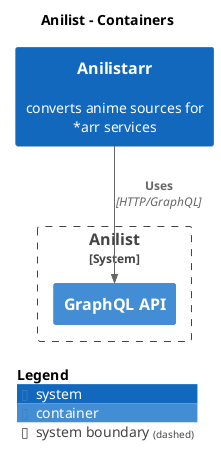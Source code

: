 @startuml
set separator none
title Anilist - Containers

top to bottom direction

!include <C4/C4>
!include <C4/C4_Context>
!include <C4/C4_Container>

System(Anilistarr, "Anilistarr", $descr="converts anime sources for *arr services", $tags="", $link="")

System_Boundary("Anilist_boundary", "Anilist", $tags="") {
  Container(Anilist.GraphQLAPI, "GraphQL API", $techn="", $descr="", $tags="", $link="")
}

Rel(Anilistarr, Anilist.GraphQLAPI, "Uses", $techn="HTTP/GraphQL", $tags="", $link="")

SHOW_LEGEND(true)
@enduml